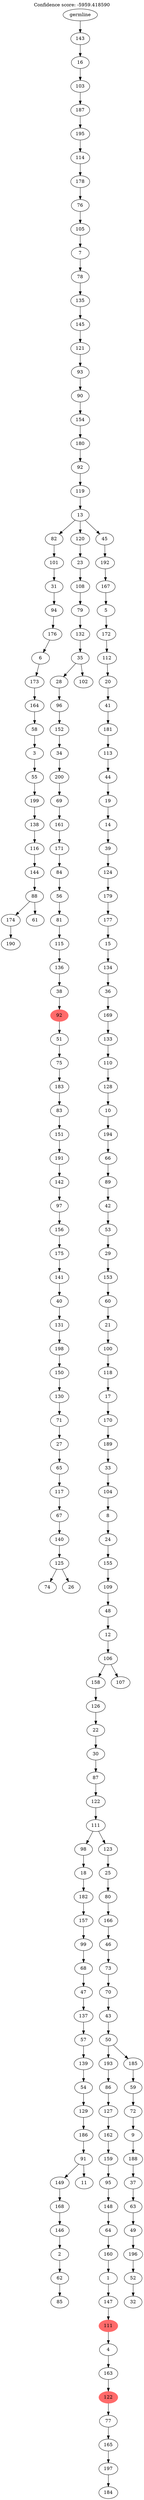 digraph g {
	"201" -> "202";
	"202" [label="190"];
	"200" -> "201";
	"201" [label="174"];
	"200" -> "203";
	"203" [label="61"];
	"199" -> "200";
	"200" [label="88"];
	"198" -> "199";
	"199" [label="144"];
	"197" -> "198";
	"198" [label="116"];
	"196" -> "197";
	"197" [label="138"];
	"195" -> "196";
	"196" [label="199"];
	"194" -> "195";
	"195" [label="55"];
	"193" -> "194";
	"194" [label="3"];
	"192" -> "193";
	"193" [label="58"];
	"191" -> "192";
	"192" [label="164"];
	"190" -> "191";
	"191" [label="173"];
	"189" -> "190";
	"190" [label="6"];
	"188" -> "189";
	"189" [label="176"];
	"187" -> "188";
	"188" [label="94"];
	"186" -> "187";
	"187" [label="31"];
	"185" -> "186";
	"186" [label="101"];
	"181" -> "182";
	"182" [label="74"];
	"181" -> "183";
	"183" [label="26"];
	"180" -> "181";
	"181" [label="125"];
	"179" -> "180";
	"180" [label="140"];
	"178" -> "179";
	"179" [label="67"];
	"177" -> "178";
	"178" [label="117"];
	"176" -> "177";
	"177" [label="65"];
	"175" -> "176";
	"176" [label="27"];
	"174" -> "175";
	"175" [label="71"];
	"173" -> "174";
	"174" [label="130"];
	"172" -> "173";
	"173" [label="150"];
	"171" -> "172";
	"172" [label="198"];
	"170" -> "171";
	"171" [label="131"];
	"169" -> "170";
	"170" [label="40"];
	"168" -> "169";
	"169" [label="141"];
	"167" -> "168";
	"168" [label="175"];
	"166" -> "167";
	"167" [label="156"];
	"165" -> "166";
	"166" [label="97"];
	"164" -> "165";
	"165" [label="142"];
	"163" -> "164";
	"164" [label="191"];
	"162" -> "163";
	"163" [label="151"];
	"161" -> "162";
	"162" [label="83"];
	"160" -> "161";
	"161" [label="183"];
	"159" -> "160";
	"160" [label="75"];
	"158" -> "159";
	"159" [label="51"];
	"157" -> "158";
	"158" [color=indianred1, style=filled, label="92"];
	"156" -> "157";
	"157" [label="38"];
	"155" -> "156";
	"156" [label="136"];
	"154" -> "155";
	"155" [label="115"];
	"153" -> "154";
	"154" [label="81"];
	"152" -> "153";
	"153" [label="56"];
	"151" -> "152";
	"152" [label="84"];
	"150" -> "151";
	"151" [label="171"];
	"149" -> "150";
	"150" [label="161"];
	"148" -> "149";
	"149" [label="69"];
	"147" -> "148";
	"148" [label="200"];
	"146" -> "147";
	"147" [label="34"];
	"145" -> "146";
	"146" [label="152"];
	"144" -> "145";
	"145" [label="96"];
	"143" -> "144";
	"144" [label="28"];
	"143" -> "184";
	"184" [label="102"];
	"142" -> "143";
	"143" [label="35"];
	"141" -> "142";
	"142" [label="132"];
	"140" -> "141";
	"141" [label="79"];
	"139" -> "140";
	"140" [label="108"];
	"138" -> "139";
	"139" [label="23"];
	"134" -> "135";
	"135" [label="85"];
	"133" -> "134";
	"134" [label="62"];
	"132" -> "133";
	"133" [label="2"];
	"131" -> "132";
	"132" [label="146"];
	"130" -> "131";
	"131" [label="168"];
	"129" -> "130";
	"130" [label="149"];
	"129" -> "136";
	"136" [label="11"];
	"128" -> "129";
	"129" [label="91"];
	"127" -> "128";
	"128" [label="186"];
	"126" -> "127";
	"127" [label="129"];
	"125" -> "126";
	"126" [label="54"];
	"124" -> "125";
	"125" [label="139"];
	"123" -> "124";
	"124" [label="57"];
	"122" -> "123";
	"123" [label="137"];
	"121" -> "122";
	"122" [label="47"];
	"120" -> "121";
	"121" [label="68"];
	"119" -> "120";
	"120" [label="99"];
	"118" -> "119";
	"119" [label="157"];
	"117" -> "118";
	"118" [label="182"];
	"116" -> "117";
	"117" [label="18"];
	"114" -> "115";
	"115" [label="184"];
	"113" -> "114";
	"114" [label="197"];
	"112" -> "113";
	"113" [label="165"];
	"111" -> "112";
	"112" [label="77"];
	"110" -> "111";
	"111" [color=indianred1, style=filled, label="122"];
	"109" -> "110";
	"110" [label="163"];
	"108" -> "109";
	"109" [label="4"];
	"107" -> "108";
	"108" [color=indianred1, style=filled, label="111"];
	"106" -> "107";
	"107" [label="147"];
	"105" -> "106";
	"106" [label="1"];
	"104" -> "105";
	"105" [label="160"];
	"103" -> "104";
	"104" [label="64"];
	"102" -> "103";
	"103" [label="148"];
	"101" -> "102";
	"102" [label="95"];
	"100" -> "101";
	"101" [label="159"];
	"99" -> "100";
	"100" [label="162"];
	"98" -> "99";
	"99" [label="127"];
	"97" -> "98";
	"98" [label="86"];
	"95" -> "96";
	"96" [label="32"];
	"94" -> "95";
	"95" [label="52"];
	"93" -> "94";
	"94" [label="196"];
	"92" -> "93";
	"93" [label="49"];
	"91" -> "92";
	"92" [label="63"];
	"90" -> "91";
	"91" [label="37"];
	"89" -> "90";
	"90" [label="188"];
	"88" -> "89";
	"89" [label="9"];
	"87" -> "88";
	"88" [label="72"];
	"86" -> "87";
	"87" [label="59"];
	"85" -> "86";
	"86" [label="185"];
	"85" -> "97";
	"97" [label="193"];
	"84" -> "85";
	"85" [label="50"];
	"83" -> "84";
	"84" [label="43"];
	"82" -> "83";
	"83" [label="70"];
	"81" -> "82";
	"82" [label="73"];
	"80" -> "81";
	"81" [label="46"];
	"79" -> "80";
	"80" [label="166"];
	"78" -> "79";
	"79" [label="80"];
	"77" -> "78";
	"78" [label="25"];
	"76" -> "77";
	"77" [label="123"];
	"76" -> "116";
	"116" [label="98"];
	"75" -> "76";
	"76" [label="111"];
	"74" -> "75";
	"75" [label="122"];
	"73" -> "74";
	"74" [label="87"];
	"72" -> "73";
	"73" [label="30"];
	"71" -> "72";
	"72" [label="22"];
	"70" -> "71";
	"71" [label="126"];
	"69" -> "70";
	"70" [label="158"];
	"69" -> "137";
	"137" [label="107"];
	"68" -> "69";
	"69" [label="106"];
	"67" -> "68";
	"68" [label="12"];
	"66" -> "67";
	"67" [label="48"];
	"65" -> "66";
	"66" [label="109"];
	"64" -> "65";
	"65" [label="155"];
	"63" -> "64";
	"64" [label="24"];
	"62" -> "63";
	"63" [label="8"];
	"61" -> "62";
	"62" [label="104"];
	"60" -> "61";
	"61" [label="33"];
	"59" -> "60";
	"60" [label="189"];
	"58" -> "59";
	"59" [label="170"];
	"57" -> "58";
	"58" [label="17"];
	"56" -> "57";
	"57" [label="118"];
	"55" -> "56";
	"56" [label="100"];
	"54" -> "55";
	"55" [label="21"];
	"53" -> "54";
	"54" [label="60"];
	"52" -> "53";
	"53" [label="153"];
	"51" -> "52";
	"52" [label="29"];
	"50" -> "51";
	"51" [label="53"];
	"49" -> "50";
	"50" [label="42"];
	"48" -> "49";
	"49" [label="89"];
	"47" -> "48";
	"48" [label="66"];
	"46" -> "47";
	"47" [label="194"];
	"45" -> "46";
	"46" [label="10"];
	"44" -> "45";
	"45" [label="128"];
	"43" -> "44";
	"44" [label="110"];
	"42" -> "43";
	"43" [label="133"];
	"41" -> "42";
	"42" [label="169"];
	"40" -> "41";
	"41" [label="36"];
	"39" -> "40";
	"40" [label="134"];
	"38" -> "39";
	"39" [label="15"];
	"37" -> "38";
	"38" [label="177"];
	"36" -> "37";
	"37" [label="179"];
	"35" -> "36";
	"36" [label="124"];
	"34" -> "35";
	"35" [label="39"];
	"33" -> "34";
	"34" [label="14"];
	"32" -> "33";
	"33" [label="19"];
	"31" -> "32";
	"32" [label="44"];
	"30" -> "31";
	"31" [label="113"];
	"29" -> "30";
	"30" [label="181"];
	"28" -> "29";
	"29" [label="41"];
	"27" -> "28";
	"28" [label="20"];
	"26" -> "27";
	"27" [label="112"];
	"25" -> "26";
	"26" [label="172"];
	"24" -> "25";
	"25" [label="5"];
	"23" -> "24";
	"24" [label="167"];
	"22" -> "23";
	"23" [label="192"];
	"21" -> "22";
	"22" [label="45"];
	"21" -> "138";
	"138" [label="120"];
	"21" -> "185";
	"185" [label="82"];
	"20" -> "21";
	"21" [label="13"];
	"19" -> "20";
	"20" [label="119"];
	"18" -> "19";
	"19" [label="92"];
	"17" -> "18";
	"18" [label="180"];
	"16" -> "17";
	"17" [label="154"];
	"15" -> "16";
	"16" [label="90"];
	"14" -> "15";
	"15" [label="93"];
	"13" -> "14";
	"14" [label="121"];
	"12" -> "13";
	"13" [label="145"];
	"11" -> "12";
	"12" [label="135"];
	"10" -> "11";
	"11" [label="78"];
	"9" -> "10";
	"10" [label="7"];
	"8" -> "9";
	"9" [label="105"];
	"7" -> "8";
	"8" [label="76"];
	"6" -> "7";
	"7" [label="178"];
	"5" -> "6";
	"6" [label="114"];
	"4" -> "5";
	"5" [label="195"];
	"3" -> "4";
	"4" [label="187"];
	"2" -> "3";
	"3" [label="103"];
	"1" -> "2";
	"2" [label="16"];
	"0" -> "1";
	"1" [label="143"];
	"0" [label="germline"];
	labelloc="t";
	label="Confidence score: -5959.418590";
}
